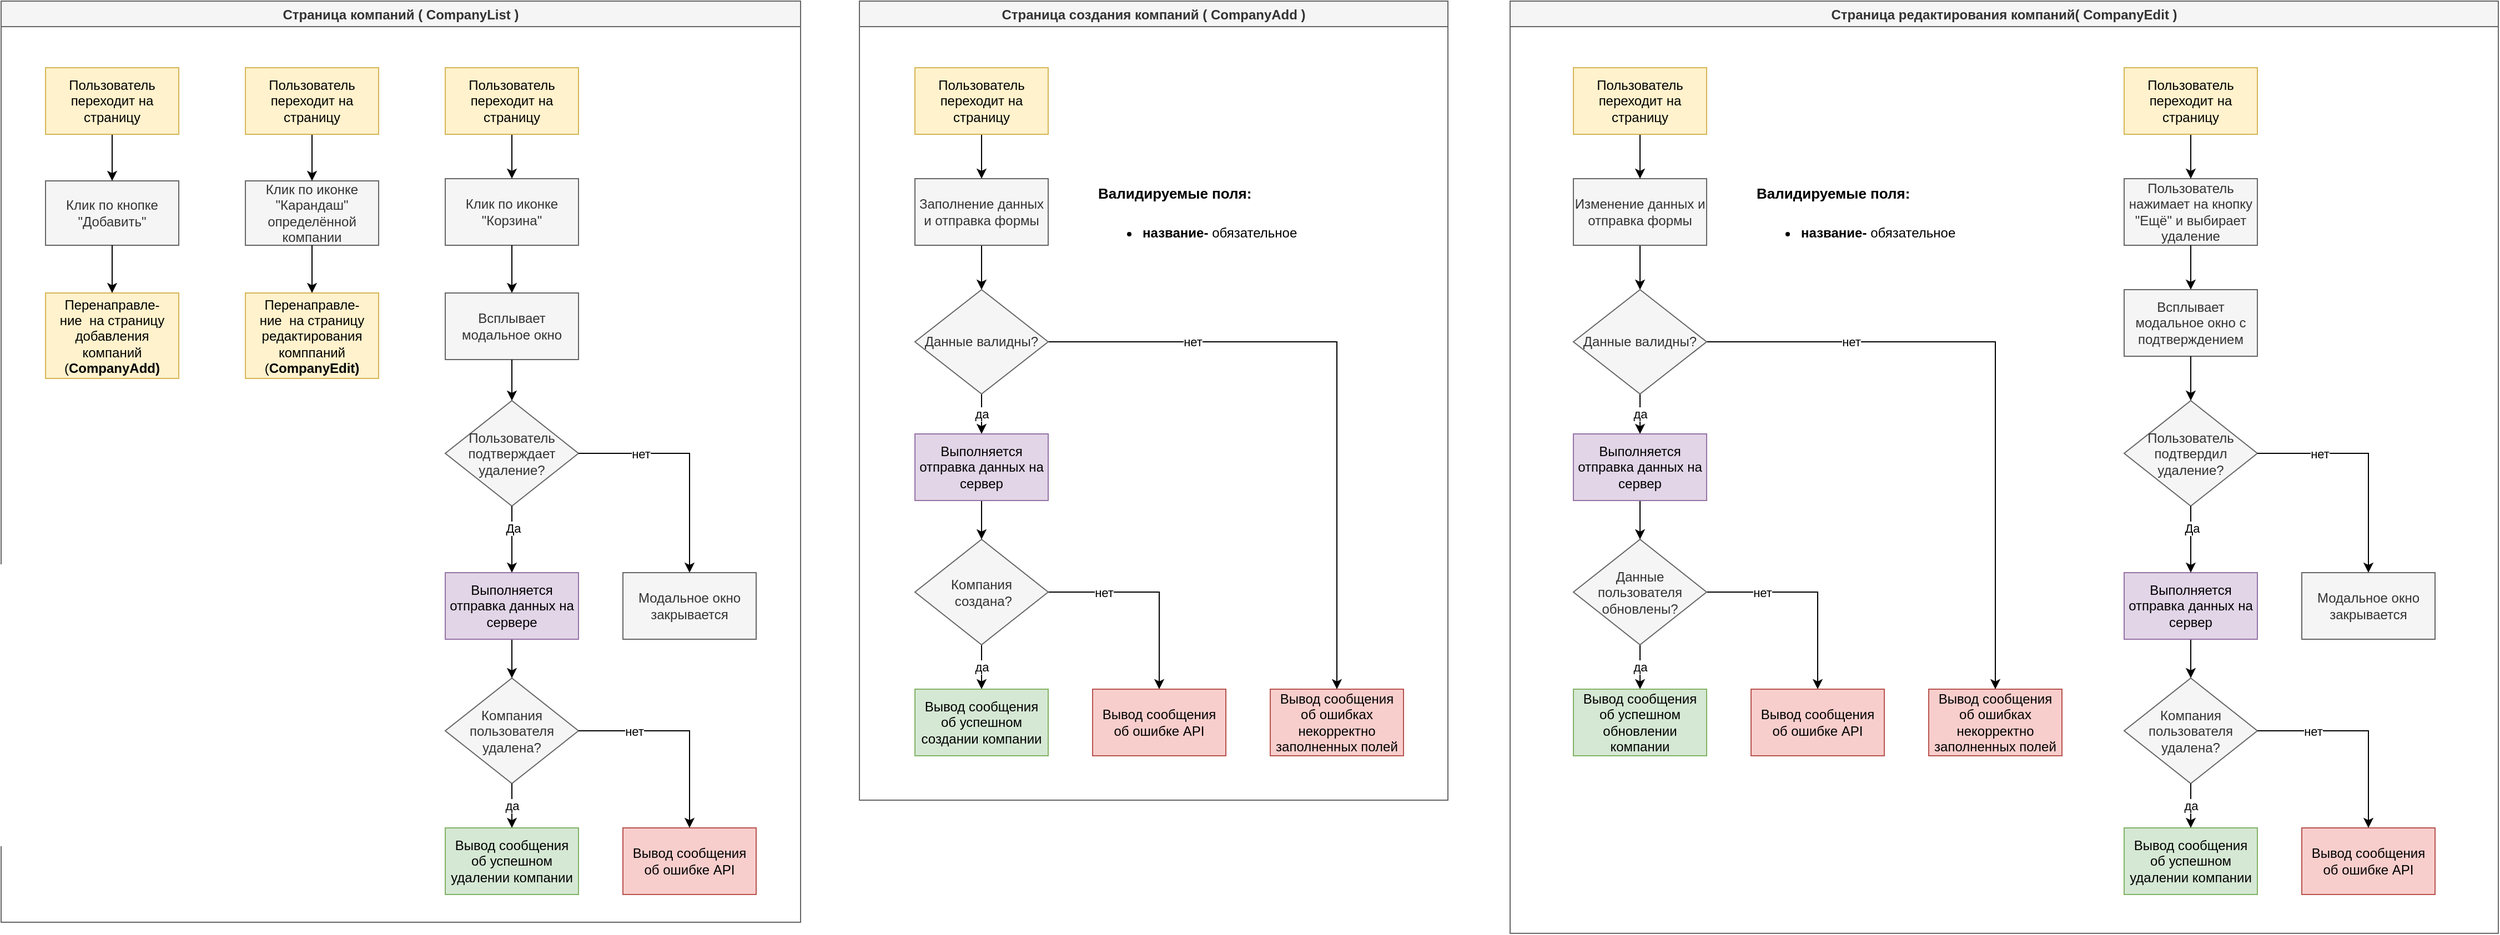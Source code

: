 <mxfile version="14.7.10" type="device"><diagram id="MfSSwuj3ussUajudKGB8" name="Page-1"><mxGraphModel dx="2633" dy="654" grid="1" gridSize="10" guides="1" tooltips="1" connect="1" arrows="1" fold="1" page="1" pageScale="1" pageWidth="827" pageHeight="1169" math="0" shadow="0"><root><mxCell id="0"/><mxCell id="1" parent="0"/><mxCell id="fTlaB3Dw2hrU8dMGgvgj-1" value="Страница компаний ( CompanyList )" style="swimlane;fillColor=#f5f5f5;strokeColor=#666666;fontStyle=1;fontColor=#333333;" parent="1" vertex="1"><mxGeometry x="881" y="1200" width="720" height="830" as="geometry"/></mxCell><mxCell id="fTlaB3Dw2hrU8dMGgvgj-2" value="Клик по иконке &quot;Корзина&quot;" style="rounded=0;whiteSpace=wrap;html=1;fillColor=#f5f5f5;strokeColor=#666666;fontColor=#333333;" parent="fTlaB3Dw2hrU8dMGgvgj-1" vertex="1"><mxGeometry x="400" y="160" width="120" height="60" as="geometry"/></mxCell><mxCell id="fTlaB3Dw2hrU8dMGgvgj-3" value="Компания пользователя удалена?" style="rhombus;whiteSpace=wrap;html=1;rounded=0;strokeColor=#666666;fillColor=#f5f5f5;direction=south;fontColor=#333333;" parent="fTlaB3Dw2hrU8dMGgvgj-1" vertex="1"><mxGeometry x="400" y="610" width="120" height="95" as="geometry"/></mxCell><mxCell id="fTlaB3Dw2hrU8dMGgvgj-4" value="Вывод сообщения об ошибке API" style="whiteSpace=wrap;html=1;rounded=0;strokeColor=#b85450;fillColor=#f8cecc;" parent="fTlaB3Dw2hrU8dMGgvgj-1" vertex="1"><mxGeometry x="560" y="745" width="120" height="60" as="geometry"/></mxCell><mxCell id="fTlaB3Dw2hrU8dMGgvgj-5" value="нет" style="edgeStyle=orthogonalEdgeStyle;rounded=0;orthogonalLoop=1;jettySize=auto;html=1;exitX=0.5;exitY=0;exitDx=0;exitDy=0;entryX=0.5;entryY=0;entryDx=0;entryDy=0;" parent="fTlaB3Dw2hrU8dMGgvgj-1" source="fTlaB3Dw2hrU8dMGgvgj-3" target="fTlaB3Dw2hrU8dMGgvgj-4" edge="1"><mxGeometry x="-0.467" relative="1" as="geometry"><mxPoint as="offset"/></mxGeometry></mxCell><mxCell id="fTlaB3Dw2hrU8dMGgvgj-6" value="Вывод сообщения об успешном удалении компании" style="rounded=0;whiteSpace=wrap;html=1;fillColor=#d5e8d4;strokeColor=#82b366;" parent="fTlaB3Dw2hrU8dMGgvgj-1" vertex="1"><mxGeometry x="400" y="745" width="120" height="60" as="geometry"/></mxCell><mxCell id="fTlaB3Dw2hrU8dMGgvgj-7" value="да" style="edgeStyle=orthogonalEdgeStyle;rounded=0;orthogonalLoop=1;jettySize=auto;html=1;exitX=1;exitY=0.5;exitDx=0;exitDy=0;entryX=0.5;entryY=0;entryDx=0;entryDy=0;" parent="fTlaB3Dw2hrU8dMGgvgj-1" source="fTlaB3Dw2hrU8dMGgvgj-3" target="fTlaB3Dw2hrU8dMGgvgj-6" edge="1"><mxGeometry relative="1" as="geometry"/></mxCell><mxCell id="fTlaB3Dw2hrU8dMGgvgj-8" style="edgeStyle=orthogonalEdgeStyle;rounded=0;orthogonalLoop=1;jettySize=auto;html=1;exitX=0.5;exitY=1;exitDx=0;exitDy=0;entryX=0.5;entryY=0;entryDx=0;entryDy=0;" parent="fTlaB3Dw2hrU8dMGgvgj-1" source="fTlaB3Dw2hrU8dMGgvgj-9" target="fTlaB3Dw2hrU8dMGgvgj-2" edge="1"><mxGeometry relative="1" as="geometry"/></mxCell><mxCell id="fTlaB3Dw2hrU8dMGgvgj-9" value="Пользователь переходит на страницу" style="whiteSpace=wrap;html=1;rounded=0;strokeColor=#d6b656;fillColor=#fff2cc;" parent="fTlaB3Dw2hrU8dMGgvgj-1" vertex="1"><mxGeometry x="400" y="60" width="120" height="60" as="geometry"/></mxCell><mxCell id="fTlaB3Dw2hrU8dMGgvgj-10" style="edgeStyle=orthogonalEdgeStyle;rounded=0;orthogonalLoop=1;jettySize=auto;html=1;entryX=0;entryY=0.5;entryDx=0;entryDy=0;" parent="fTlaB3Dw2hrU8dMGgvgj-1" source="fTlaB3Dw2hrU8dMGgvgj-11" target="fTlaB3Dw2hrU8dMGgvgj-3" edge="1"><mxGeometry relative="1" as="geometry"/></mxCell><mxCell id="fTlaB3Dw2hrU8dMGgvgj-11" value="Выполняется отправка данных на сервере" style="rounded=0;whiteSpace=wrap;html=1;fillColor=#e1d5e7;strokeColor=#9673a6;" parent="fTlaB3Dw2hrU8dMGgvgj-1" vertex="1"><mxGeometry x="400" y="515" width="120" height="60" as="geometry"/></mxCell><mxCell id="fTlaB3Dw2hrU8dMGgvgj-12" style="edgeStyle=orthogonalEdgeStyle;rounded=0;orthogonalLoop=1;jettySize=auto;html=1;exitX=0.5;exitY=1;exitDx=0;exitDy=0;entryX=0.5;entryY=0;entryDx=0;entryDy=0;" parent="fTlaB3Dw2hrU8dMGgvgj-1" source="fTlaB3Dw2hrU8dMGgvgj-2" target="fTlaB3Dw2hrU8dMGgvgj-28" edge="1"><mxGeometry relative="1" as="geometry"><mxPoint x="-480" y="-940" as="targetPoint"/></mxGeometry></mxCell><mxCell id="fTlaB3Dw2hrU8dMGgvgj-13" value="Пользователь подтверждает удаление?" style="rhombus;whiteSpace=wrap;html=1;rounded=0;strokeColor=#666666;fillColor=#f5f5f5;direction=south;fontColor=#333333;" parent="fTlaB3Dw2hrU8dMGgvgj-1" vertex="1"><mxGeometry x="400" y="360" width="120" height="95" as="geometry"/></mxCell><mxCell id="fTlaB3Dw2hrU8dMGgvgj-14" value="" style="endArrow=classic;html=1;exitX=1;exitY=0.5;exitDx=0;exitDy=0;entryX=0.5;entryY=0;entryDx=0;entryDy=0;" parent="fTlaB3Dw2hrU8dMGgvgj-1" source="fTlaB3Dw2hrU8dMGgvgj-13" target="fTlaB3Dw2hrU8dMGgvgj-11" edge="1"><mxGeometry width="50" height="50" relative="1" as="geometry"><mxPoint x="430" y="545" as="sourcePoint"/><mxPoint x="530" y="485" as="targetPoint"/><Array as="points"><mxPoint x="460" y="485"/></Array></mxGeometry></mxCell><mxCell id="fTlaB3Dw2hrU8dMGgvgj-15" value="Да" style="edgeLabel;html=1;align=center;verticalAlign=middle;resizable=0;points=[];" parent="fTlaB3Dw2hrU8dMGgvgj-14" vertex="1" connectable="0"><mxGeometry x="-0.333" y="1" relative="1" as="geometry"><mxPoint as="offset"/></mxGeometry></mxCell><mxCell id="fTlaB3Dw2hrU8dMGgvgj-16" value="Модальное окно закрывается" style="whiteSpace=wrap;html=1;rounded=0;strokeColor=#666666;fillColor=#f5f5f5;fontColor=#333333;" parent="fTlaB3Dw2hrU8dMGgvgj-1" vertex="1"><mxGeometry x="560" y="515" width="120" height="60" as="geometry"/></mxCell><mxCell id="fTlaB3Dw2hrU8dMGgvgj-17" value="нет" style="edgeStyle=orthogonalEdgeStyle;rounded=0;orthogonalLoop=1;jettySize=auto;html=1;exitX=0.5;exitY=0;exitDx=0;exitDy=0;entryX=0.5;entryY=0;entryDx=0;entryDy=0;" parent="fTlaB3Dw2hrU8dMGgvgj-1" source="fTlaB3Dw2hrU8dMGgvgj-13" target="fTlaB3Dw2hrU8dMGgvgj-16" edge="1"><mxGeometry x="-0.467" relative="1" as="geometry"><mxPoint as="offset"/><mxPoint x="530" y="415" as="sourcePoint"/><mxPoint x="630" y="502.5" as="targetPoint"/></mxGeometry></mxCell><mxCell id="fTlaB3Dw2hrU8dMGgvgj-18" value="Клик по кнопке &quot;Добавить&quot;" style="rounded=0;whiteSpace=wrap;html=1;fillColor=#f5f5f5;strokeColor=#666666;fontColor=#333333;" parent="fTlaB3Dw2hrU8dMGgvgj-1" vertex="1"><mxGeometry x="40" y="162" width="120" height="58" as="geometry"/></mxCell><mxCell id="fTlaB3Dw2hrU8dMGgvgj-19" style="edgeStyle=orthogonalEdgeStyle;rounded=0;orthogonalLoop=1;jettySize=auto;html=1;entryX=0.5;entryY=0;entryDx=0;entryDy=0;" parent="fTlaB3Dw2hrU8dMGgvgj-1" source="fTlaB3Dw2hrU8dMGgvgj-20" target="fTlaB3Dw2hrU8dMGgvgj-18" edge="1"><mxGeometry relative="1" as="geometry"/></mxCell><mxCell id="fTlaB3Dw2hrU8dMGgvgj-20" value="Пользователь переходит на страницу" style="whiteSpace=wrap;html=1;rounded=0;strokeColor=#d6b656;fillColor=#fff2cc;" parent="fTlaB3Dw2hrU8dMGgvgj-1" vertex="1"><mxGeometry x="40" y="60" width="120" height="60" as="geometry"/></mxCell><mxCell id="fTlaB3Dw2hrU8dMGgvgj-21" value="Перенаправле-ние&amp;nbsp;&amp;nbsp;на страницу добавления компаний (&lt;b&gt;CompanyAdd)&lt;/b&gt;" style="whiteSpace=wrap;html=1;rounded=0;strokeColor=#d6b656;fillColor=#fff2cc;" parent="fTlaB3Dw2hrU8dMGgvgj-1" vertex="1"><mxGeometry x="40" y="263" width="120" height="77" as="geometry"/></mxCell><mxCell id="fTlaB3Dw2hrU8dMGgvgj-22" style="edgeStyle=orthogonalEdgeStyle;rounded=0;orthogonalLoop=1;jettySize=auto;html=1;exitX=0.5;exitY=1;exitDx=0;exitDy=0;entryX=0.5;entryY=0;entryDx=0;entryDy=0;" parent="fTlaB3Dw2hrU8dMGgvgj-1" source="fTlaB3Dw2hrU8dMGgvgj-18" target="fTlaB3Dw2hrU8dMGgvgj-21" edge="1"><mxGeometry relative="1" as="geometry"><mxPoint x="100.0" y="220" as="sourcePoint"/></mxGeometry></mxCell><mxCell id="fTlaB3Dw2hrU8dMGgvgj-23" value="Клик по иконке &quot;Карандаш&quot; определённой компании" style="rounded=0;whiteSpace=wrap;html=1;fillColor=#f5f5f5;strokeColor=#666666;fontColor=#333333;" parent="fTlaB3Dw2hrU8dMGgvgj-1" vertex="1"><mxGeometry x="220" y="162" width="120" height="58" as="geometry"/></mxCell><mxCell id="fTlaB3Dw2hrU8dMGgvgj-24" style="edgeStyle=orthogonalEdgeStyle;rounded=0;orthogonalLoop=1;jettySize=auto;html=1;entryX=0.5;entryY=0;entryDx=0;entryDy=0;" parent="fTlaB3Dw2hrU8dMGgvgj-1" source="fTlaB3Dw2hrU8dMGgvgj-25" target="fTlaB3Dw2hrU8dMGgvgj-23" edge="1"><mxGeometry relative="1" as="geometry"/></mxCell><mxCell id="fTlaB3Dw2hrU8dMGgvgj-25" value="Пользователь переходит на страницу" style="whiteSpace=wrap;html=1;rounded=0;strokeColor=#d6b656;fillColor=#fff2cc;" parent="fTlaB3Dw2hrU8dMGgvgj-1" vertex="1"><mxGeometry x="220" y="60" width="120" height="60" as="geometry"/></mxCell><mxCell id="fTlaB3Dw2hrU8dMGgvgj-26" value="Перенаправле-ние&amp;nbsp;&amp;nbsp;на страницу редактирования комппаний (&lt;b&gt;CompanyEdit)&lt;/b&gt;" style="whiteSpace=wrap;html=1;rounded=0;strokeColor=#d6b656;fillColor=#fff2cc;" parent="fTlaB3Dw2hrU8dMGgvgj-1" vertex="1"><mxGeometry x="220" y="263" width="120" height="77" as="geometry"/></mxCell><mxCell id="fTlaB3Dw2hrU8dMGgvgj-27" style="edgeStyle=orthogonalEdgeStyle;rounded=0;orthogonalLoop=1;jettySize=auto;html=1;exitX=0.5;exitY=1;exitDx=0;exitDy=0;entryX=0.5;entryY=0;entryDx=0;entryDy=0;" parent="fTlaB3Dw2hrU8dMGgvgj-1" source="fTlaB3Dw2hrU8dMGgvgj-23" target="fTlaB3Dw2hrU8dMGgvgj-26" edge="1"><mxGeometry relative="1" as="geometry"><mxPoint x="-570.0" y="-980" as="sourcePoint"/></mxGeometry></mxCell><mxCell id="fTlaB3Dw2hrU8dMGgvgj-28" value="Всплывает модальное окно" style="rounded=0;whiteSpace=wrap;html=1;fillColor=#f5f5f5;strokeColor=#666666;fontColor=#333333;" parent="fTlaB3Dw2hrU8dMGgvgj-1" vertex="1"><mxGeometry x="400" y="263" width="120" height="60" as="geometry"/></mxCell><mxCell id="fTlaB3Dw2hrU8dMGgvgj-29" value="" style="endArrow=classic;html=1;exitX=0.5;exitY=1;exitDx=0;exitDy=0;entryX=0;entryY=0.5;entryDx=0;entryDy=0;" parent="fTlaB3Dw2hrU8dMGgvgj-1" source="fTlaB3Dw2hrU8dMGgvgj-28" target="fTlaB3Dw2hrU8dMGgvgj-13" edge="1"><mxGeometry width="50" height="50" relative="1" as="geometry"><mxPoint x="459" y="380" as="sourcePoint"/><mxPoint x="509" y="330" as="targetPoint"/></mxGeometry></mxCell><mxCell id="3gfRs3iNCjER_f5OzuEb-1" value="Страница создания компаний ( CompanyAdd )" style="swimlane;fillColor=#f5f5f5;strokeColor=#666666;fontStyle=1;fontColor=#333333;startSize=23;" vertex="1" parent="1"><mxGeometry x="1654" y="1200" width="530" height="720" as="geometry"/></mxCell><mxCell id="3gfRs3iNCjER_f5OzuEb-2" style="edgeStyle=orthogonalEdgeStyle;rounded=0;orthogonalLoop=1;jettySize=auto;html=1;exitX=0.5;exitY=1;exitDx=0;exitDy=0;entryX=0.5;entryY=0;entryDx=0;entryDy=0;" edge="1" parent="3gfRs3iNCjER_f5OzuEb-1" source="3gfRs3iNCjER_f5OzuEb-3" target="3gfRs3iNCjER_f5OzuEb-15"><mxGeometry relative="1" as="geometry"><mxPoint x="110" y="260" as="targetPoint"/></mxGeometry></mxCell><mxCell id="3gfRs3iNCjER_f5OzuEb-3" value="Заполнение данных и отправка формы" style="rounded=0;whiteSpace=wrap;html=1;fillColor=#f5f5f5;strokeColor=#666666;fontColor=#333333;" vertex="1" parent="3gfRs3iNCjER_f5OzuEb-1"><mxGeometry x="50" y="160" width="120" height="60" as="geometry"/></mxCell><mxCell id="3gfRs3iNCjER_f5OzuEb-4" value="да" style="edgeStyle=orthogonalEdgeStyle;rounded=0;orthogonalLoop=1;jettySize=auto;html=1;exitX=1;exitY=0.5;exitDx=0;exitDy=0;entryX=0.5;entryY=0;entryDx=0;entryDy=0;" edge="1" parent="3gfRs3iNCjER_f5OzuEb-1" source="3gfRs3iNCjER_f5OzuEb-6" target="3gfRs3iNCjER_f5OzuEb-10"><mxGeometry relative="1" as="geometry"/></mxCell><mxCell id="3gfRs3iNCjER_f5OzuEb-5" value="нет" style="edgeStyle=orthogonalEdgeStyle;rounded=0;orthogonalLoop=1;jettySize=auto;html=1;exitX=0.5;exitY=0;exitDx=0;exitDy=0;entryX=0.5;entryY=0;entryDx=0;entryDy=0;" edge="1" parent="3gfRs3iNCjER_f5OzuEb-1" source="3gfRs3iNCjER_f5OzuEb-6" target="3gfRs3iNCjER_f5OzuEb-9"><mxGeometry x="-0.467" relative="1" as="geometry"><mxPoint as="offset"/></mxGeometry></mxCell><mxCell id="3gfRs3iNCjER_f5OzuEb-6" value="Компания&lt;br&gt;&amp;nbsp;создана?" style="rhombus;whiteSpace=wrap;html=1;rounded=0;strokeColor=#666666;fillColor=#f5f5f5;direction=south;fontColor=#333333;" vertex="1" parent="3gfRs3iNCjER_f5OzuEb-1"><mxGeometry x="50" y="485" width="120" height="95" as="geometry"/></mxCell><mxCell id="3gfRs3iNCjER_f5OzuEb-7" value="Вывод сообщения об ошибках некорректно заполненных полей" style="whiteSpace=wrap;html=1;rounded=0;strokeColor=#b85450;fillColor=#f8cecc;" vertex="1" parent="3gfRs3iNCjER_f5OzuEb-1"><mxGeometry x="370" y="620" width="120" height="60" as="geometry"/></mxCell><mxCell id="3gfRs3iNCjER_f5OzuEb-8" value="&lt;h1&gt;&lt;font style=&quot;font-size: 13px&quot;&gt;Валидируемые поля:&lt;/font&gt;&lt;/h1&gt;&lt;div&gt;&lt;ul&gt;&lt;li&gt;&lt;font style=&quot;font-size: 13px&quot;&gt;&lt;b style=&quot;font-size: 12px&quot;&gt;название-&lt;/b&gt;&lt;span style=&quot;font-size: 12px&quot;&gt;&amp;nbsp;обязательное&lt;/span&gt;&lt;/font&gt;&lt;/li&gt;&lt;/ul&gt;&lt;/div&gt;&lt;p&gt;&lt;br&gt;&lt;/p&gt;&lt;p&gt;&lt;br&gt;&lt;/p&gt;&lt;p&gt;&lt;br&gt;&lt;/p&gt;&lt;p&gt;&lt;br&gt;&lt;/p&gt;&lt;p&gt;&lt;br&gt;&lt;/p&gt;" style="text;html=1;strokeColor=none;fillColor=none;spacing=5;spacingTop=-20;whiteSpace=wrap;overflow=hidden;rounded=0;" vertex="1" parent="3gfRs3iNCjER_f5OzuEb-1"><mxGeometry x="210" y="150" width="336" height="100" as="geometry"/></mxCell><mxCell id="3gfRs3iNCjER_f5OzuEb-9" value="Вывод сообщения об ошибке API" style="whiteSpace=wrap;html=1;rounded=0;strokeColor=#b85450;fillColor=#f8cecc;" vertex="1" parent="3gfRs3iNCjER_f5OzuEb-1"><mxGeometry x="210" y="620" width="120" height="60" as="geometry"/></mxCell><mxCell id="3gfRs3iNCjER_f5OzuEb-10" value="Вывод сообщения об успешном создании компании" style="rounded=0;whiteSpace=wrap;html=1;fillColor=#d5e8d4;strokeColor=#82b366;" vertex="1" parent="3gfRs3iNCjER_f5OzuEb-1"><mxGeometry x="50" y="620" width="120" height="60" as="geometry"/></mxCell><mxCell id="3gfRs3iNCjER_f5OzuEb-11" style="edgeStyle=orthogonalEdgeStyle;rounded=0;orthogonalLoop=1;jettySize=auto;html=1;exitX=0.5;exitY=1;exitDx=0;exitDy=0;entryX=0.5;entryY=0;entryDx=0;entryDy=0;" edge="1" parent="3gfRs3iNCjER_f5OzuEb-1" source="3gfRs3iNCjER_f5OzuEb-12" target="3gfRs3iNCjER_f5OzuEb-3"><mxGeometry relative="1" as="geometry"/></mxCell><mxCell id="3gfRs3iNCjER_f5OzuEb-12" value="Пользователь переходит на страницу" style="whiteSpace=wrap;html=1;rounded=0;strokeColor=#d6b656;fillColor=#fff2cc;" vertex="1" parent="3gfRs3iNCjER_f5OzuEb-1"><mxGeometry x="50" y="60" width="120" height="60" as="geometry"/></mxCell><mxCell id="3gfRs3iNCjER_f5OzuEb-13" value="да" style="edgeStyle=orthogonalEdgeStyle;rounded=0;orthogonalLoop=1;jettySize=auto;html=1;exitX=0.5;exitY=1;exitDx=0;exitDy=0;entryX=0.5;entryY=0;entryDx=0;entryDy=0;" edge="1" parent="3gfRs3iNCjER_f5OzuEb-1" source="3gfRs3iNCjER_f5OzuEb-15" target="3gfRs3iNCjER_f5OzuEb-17"><mxGeometry relative="1" as="geometry"/></mxCell><mxCell id="3gfRs3iNCjER_f5OzuEb-14" value="нет" style="edgeStyle=orthogonalEdgeStyle;rounded=0;orthogonalLoop=1;jettySize=auto;html=1;entryX=0.5;entryY=0;entryDx=0;entryDy=0;" edge="1" parent="3gfRs3iNCjER_f5OzuEb-1" source="3gfRs3iNCjER_f5OzuEb-15" target="3gfRs3iNCjER_f5OzuEb-7"><mxGeometry x="-0.546" relative="1" as="geometry"><mxPoint as="offset"/></mxGeometry></mxCell><mxCell id="3gfRs3iNCjER_f5OzuEb-15" value="Данные валидны?" style="rhombus;whiteSpace=wrap;html=1;fillColor=#f5f5f5;strokeColor=#666666;strokeWidth=1;fontColor=#333333;fontStyle=0" vertex="1" parent="3gfRs3iNCjER_f5OzuEb-1"><mxGeometry x="50" y="260" width="120" height="94" as="geometry"/></mxCell><mxCell id="3gfRs3iNCjER_f5OzuEb-16" style="edgeStyle=orthogonalEdgeStyle;rounded=0;orthogonalLoop=1;jettySize=auto;html=1;entryX=0;entryY=0.5;entryDx=0;entryDy=0;" edge="1" parent="3gfRs3iNCjER_f5OzuEb-1" source="3gfRs3iNCjER_f5OzuEb-17" target="3gfRs3iNCjER_f5OzuEb-6"><mxGeometry relative="1" as="geometry"/></mxCell><mxCell id="3gfRs3iNCjER_f5OzuEb-17" value="Выполняется отправка данных на сервер" style="rounded=0;whiteSpace=wrap;html=1;fillColor=#e1d5e7;strokeColor=#9673a6;" vertex="1" parent="3gfRs3iNCjER_f5OzuEb-1"><mxGeometry x="50" y="390" width="120" height="60" as="geometry"/></mxCell><mxCell id="3gfRs3iNCjER_f5OzuEb-18" value="Страница редактирования компаний( CompanyEdit )" style="swimlane;fillColor=#f5f5f5;strokeColor=#666666;fontStyle=1;fontColor=#333333;" vertex="1" parent="1"><mxGeometry x="2240" y="1200" width="890" height="840" as="geometry"/></mxCell><mxCell id="3gfRs3iNCjER_f5OzuEb-19" style="edgeStyle=orthogonalEdgeStyle;rounded=0;orthogonalLoop=1;jettySize=auto;html=1;exitX=0.5;exitY=1;exitDx=0;exitDy=0;entryX=0.5;entryY=0;entryDx=0;entryDy=0;" edge="1" parent="3gfRs3iNCjER_f5OzuEb-18" source="3gfRs3iNCjER_f5OzuEb-20" target="3gfRs3iNCjER_f5OzuEb-31"><mxGeometry relative="1" as="geometry"><mxPoint x="117.0" y="260" as="targetPoint"/></mxGeometry></mxCell><mxCell id="3gfRs3iNCjER_f5OzuEb-20" value="Изменение данных и отправка формы" style="rounded=0;whiteSpace=wrap;html=1;fillColor=#f5f5f5;strokeColor=#666666;fontColor=#333333;" vertex="1" parent="3gfRs3iNCjER_f5OzuEb-18"><mxGeometry x="57" y="160" width="120" height="60" as="geometry"/></mxCell><mxCell id="3gfRs3iNCjER_f5OzuEb-21" value="да" style="edgeStyle=orthogonalEdgeStyle;rounded=0;orthogonalLoop=1;jettySize=auto;html=1;exitX=1;exitY=0.5;exitDx=0;exitDy=0;entryX=0.5;entryY=0;entryDx=0;entryDy=0;" edge="1" parent="3gfRs3iNCjER_f5OzuEb-18" source="3gfRs3iNCjER_f5OzuEb-23" target="3gfRs3iNCjER_f5OzuEb-26"><mxGeometry relative="1" as="geometry"/></mxCell><mxCell id="3gfRs3iNCjER_f5OzuEb-22" value="нет" style="edgeStyle=orthogonalEdgeStyle;rounded=0;orthogonalLoop=1;jettySize=auto;html=1;exitX=0.5;exitY=0;exitDx=0;exitDy=0;entryX=0.5;entryY=0;entryDx=0;entryDy=0;" edge="1" parent="3gfRs3iNCjER_f5OzuEb-18" source="3gfRs3iNCjER_f5OzuEb-23" target="3gfRs3iNCjER_f5OzuEb-25"><mxGeometry x="-0.467" relative="1" as="geometry"><mxPoint as="offset"/></mxGeometry></mxCell><mxCell id="3gfRs3iNCjER_f5OzuEb-23" value="Данные пользователя обновлены?" style="rhombus;whiteSpace=wrap;html=1;rounded=0;strokeColor=#666666;fillColor=#f5f5f5;direction=south;fontColor=#333333;" vertex="1" parent="3gfRs3iNCjER_f5OzuEb-18"><mxGeometry x="57" y="485" width="120" height="95" as="geometry"/></mxCell><mxCell id="3gfRs3iNCjER_f5OzuEb-24" value="Вывод сообщения об ошибках некорректно заполненных полей" style="whiteSpace=wrap;html=1;rounded=0;strokeColor=#b85450;fillColor=#f8cecc;" vertex="1" parent="3gfRs3iNCjER_f5OzuEb-18"><mxGeometry x="377" y="620" width="120" height="60" as="geometry"/></mxCell><mxCell id="3gfRs3iNCjER_f5OzuEb-25" value="Вывод сообщения об ошибке API" style="whiteSpace=wrap;html=1;rounded=0;strokeColor=#b85450;fillColor=#f8cecc;" vertex="1" parent="3gfRs3iNCjER_f5OzuEb-18"><mxGeometry x="217" y="620" width="120" height="60" as="geometry"/></mxCell><mxCell id="3gfRs3iNCjER_f5OzuEb-26" value="Вывод сообщения об успешном обновлении компании" style="rounded=0;whiteSpace=wrap;html=1;fillColor=#d5e8d4;strokeColor=#82b366;" vertex="1" parent="3gfRs3iNCjER_f5OzuEb-18"><mxGeometry x="57" y="620" width="120" height="60" as="geometry"/></mxCell><mxCell id="3gfRs3iNCjER_f5OzuEb-27" style="edgeStyle=orthogonalEdgeStyle;rounded=0;orthogonalLoop=1;jettySize=auto;html=1;exitX=0.5;exitY=1;exitDx=0;exitDy=0;entryX=0.5;entryY=0;entryDx=0;entryDy=0;" edge="1" parent="3gfRs3iNCjER_f5OzuEb-18" source="3gfRs3iNCjER_f5OzuEb-28" target="3gfRs3iNCjER_f5OzuEb-20"><mxGeometry relative="1" as="geometry"/></mxCell><mxCell id="3gfRs3iNCjER_f5OzuEb-28" value="Пользователь переходит на страницу" style="whiteSpace=wrap;html=1;rounded=0;strokeColor=#d6b656;fillColor=#fff2cc;" vertex="1" parent="3gfRs3iNCjER_f5OzuEb-18"><mxGeometry x="57" y="60" width="120" height="60" as="geometry"/></mxCell><mxCell id="3gfRs3iNCjER_f5OzuEb-29" value="да" style="edgeStyle=orthogonalEdgeStyle;rounded=0;orthogonalLoop=1;jettySize=auto;html=1;exitX=0.5;exitY=1;exitDx=0;exitDy=0;entryX=0.5;entryY=0;entryDx=0;entryDy=0;" edge="1" parent="3gfRs3iNCjER_f5OzuEb-18" source="3gfRs3iNCjER_f5OzuEb-31" target="3gfRs3iNCjER_f5OzuEb-33"><mxGeometry relative="1" as="geometry"/></mxCell><mxCell id="3gfRs3iNCjER_f5OzuEb-30" value="нет" style="edgeStyle=orthogonalEdgeStyle;rounded=0;orthogonalLoop=1;jettySize=auto;html=1;entryX=0.5;entryY=0;entryDx=0;entryDy=0;" edge="1" parent="3gfRs3iNCjER_f5OzuEb-18" source="3gfRs3iNCjER_f5OzuEb-31" target="3gfRs3iNCjER_f5OzuEb-24"><mxGeometry x="-0.546" relative="1" as="geometry"><mxPoint as="offset"/></mxGeometry></mxCell><mxCell id="3gfRs3iNCjER_f5OzuEb-31" value="Данные валидны?" style="rhombus;whiteSpace=wrap;html=1;fillColor=#f5f5f5;strokeColor=#666666;strokeWidth=1;fontColor=#333333;fontStyle=0" vertex="1" parent="3gfRs3iNCjER_f5OzuEb-18"><mxGeometry x="57" y="260" width="120" height="94" as="geometry"/></mxCell><mxCell id="3gfRs3iNCjER_f5OzuEb-32" style="edgeStyle=orthogonalEdgeStyle;rounded=0;orthogonalLoop=1;jettySize=auto;html=1;entryX=0;entryY=0.5;entryDx=0;entryDy=0;" edge="1" parent="3gfRs3iNCjER_f5OzuEb-18" source="3gfRs3iNCjER_f5OzuEb-33" target="3gfRs3iNCjER_f5OzuEb-23"><mxGeometry relative="1" as="geometry"/></mxCell><mxCell id="3gfRs3iNCjER_f5OzuEb-33" value="Выполняется отправка данных на сервер" style="rounded=0;whiteSpace=wrap;html=1;fillColor=#e1d5e7;strokeColor=#9673a6;" vertex="1" parent="3gfRs3iNCjER_f5OzuEb-18"><mxGeometry x="57" y="390" width="120" height="60" as="geometry"/></mxCell><mxCell id="3gfRs3iNCjER_f5OzuEb-34" value="&lt;h1&gt;&lt;font style=&quot;font-size: 13px&quot;&gt;Валидируемые поля:&lt;/font&gt;&lt;/h1&gt;&lt;div&gt;&lt;ul&gt;&lt;li&gt;&lt;font style=&quot;font-size: 13px&quot;&gt;&lt;b style=&quot;font-size: 12px&quot;&gt;название-&lt;/b&gt;&lt;span style=&quot;font-size: 12px&quot;&gt;&amp;nbsp;обязательное&lt;/span&gt;&lt;/font&gt;&lt;/li&gt;&lt;/ul&gt;&lt;/div&gt;&lt;p&gt;&lt;br&gt;&lt;/p&gt;&lt;p&gt;&lt;br&gt;&lt;/p&gt;&lt;p&gt;&lt;br&gt;&lt;/p&gt;&lt;p&gt;&lt;br&gt;&lt;/p&gt;&lt;p&gt;&lt;br&gt;&lt;/p&gt;" style="text;html=1;strokeColor=none;fillColor=none;spacing=5;spacingTop=-20;whiteSpace=wrap;overflow=hidden;rounded=0;" vertex="1" parent="3gfRs3iNCjER_f5OzuEb-18"><mxGeometry x="217" y="150" width="336" height="100" as="geometry"/></mxCell><mxCell id="3gfRs3iNCjER_f5OzuEb-35" value="Пользователь нажимает на кнопку &quot;Ещё&quot; и выбирает удаление" style="rounded=0;whiteSpace=wrap;html=1;fillColor=#f5f5f5;strokeColor=#666666;fontColor=#333333;" vertex="1" parent="3gfRs3iNCjER_f5OzuEb-18"><mxGeometry x="553" y="160" width="120" height="60" as="geometry"/></mxCell><mxCell id="3gfRs3iNCjER_f5OzuEb-36" value="Компания пользователя удалена?" style="rhombus;whiteSpace=wrap;html=1;rounded=0;strokeColor=#666666;fillColor=#f5f5f5;direction=south;fontColor=#333333;" vertex="1" parent="3gfRs3iNCjER_f5OzuEb-18"><mxGeometry x="553" y="610" width="120" height="95" as="geometry"/></mxCell><mxCell id="3gfRs3iNCjER_f5OzuEb-37" value="Вывод сообщения об ошибке API" style="whiteSpace=wrap;html=1;rounded=0;strokeColor=#b85450;fillColor=#f8cecc;" vertex="1" parent="3gfRs3iNCjER_f5OzuEb-18"><mxGeometry x="713" y="745" width="120" height="60" as="geometry"/></mxCell><mxCell id="3gfRs3iNCjER_f5OzuEb-38" value="нет" style="edgeStyle=orthogonalEdgeStyle;rounded=0;orthogonalLoop=1;jettySize=auto;html=1;exitX=0.5;exitY=0;exitDx=0;exitDy=0;entryX=0.5;entryY=0;entryDx=0;entryDy=0;" edge="1" parent="3gfRs3iNCjER_f5OzuEb-18" source="3gfRs3iNCjER_f5OzuEb-36" target="3gfRs3iNCjER_f5OzuEb-37"><mxGeometry x="-0.467" relative="1" as="geometry"><mxPoint as="offset"/></mxGeometry></mxCell><mxCell id="3gfRs3iNCjER_f5OzuEb-39" value="Вывод сообщения об успешном удалении компании" style="rounded=0;whiteSpace=wrap;html=1;fillColor=#d5e8d4;strokeColor=#82b366;" vertex="1" parent="3gfRs3iNCjER_f5OzuEb-18"><mxGeometry x="553" y="745" width="120" height="60" as="geometry"/></mxCell><mxCell id="3gfRs3iNCjER_f5OzuEb-40" value="да" style="edgeStyle=orthogonalEdgeStyle;rounded=0;orthogonalLoop=1;jettySize=auto;html=1;exitX=1;exitY=0.5;exitDx=0;exitDy=0;entryX=0.5;entryY=0;entryDx=0;entryDy=0;" edge="1" parent="3gfRs3iNCjER_f5OzuEb-18" source="3gfRs3iNCjER_f5OzuEb-36" target="3gfRs3iNCjER_f5OzuEb-39"><mxGeometry relative="1" as="geometry"/></mxCell><mxCell id="3gfRs3iNCjER_f5OzuEb-41" style="edgeStyle=orthogonalEdgeStyle;rounded=0;orthogonalLoop=1;jettySize=auto;html=1;exitX=0.5;exitY=1;exitDx=0;exitDy=0;entryX=0.5;entryY=0;entryDx=0;entryDy=0;" edge="1" parent="3gfRs3iNCjER_f5OzuEb-18" source="3gfRs3iNCjER_f5OzuEb-42" target="3gfRs3iNCjER_f5OzuEb-35"><mxGeometry relative="1" as="geometry"/></mxCell><mxCell id="3gfRs3iNCjER_f5OzuEb-42" value="Пользователь переходит на страницу" style="whiteSpace=wrap;html=1;rounded=0;strokeColor=#d6b656;fillColor=#fff2cc;" vertex="1" parent="3gfRs3iNCjER_f5OzuEb-18"><mxGeometry x="553" y="60" width="120" height="60" as="geometry"/></mxCell><mxCell id="3gfRs3iNCjER_f5OzuEb-43" style="edgeStyle=orthogonalEdgeStyle;rounded=0;orthogonalLoop=1;jettySize=auto;html=1;entryX=0;entryY=0.5;entryDx=0;entryDy=0;" edge="1" parent="3gfRs3iNCjER_f5OzuEb-18" source="3gfRs3iNCjER_f5OzuEb-44" target="3gfRs3iNCjER_f5OzuEb-36"><mxGeometry relative="1" as="geometry"/></mxCell><mxCell id="3gfRs3iNCjER_f5OzuEb-44" value="Выполняется отправка данных на сервер" style="rounded=0;whiteSpace=wrap;html=1;fillColor=#e1d5e7;strokeColor=#9673a6;" vertex="1" parent="3gfRs3iNCjER_f5OzuEb-18"><mxGeometry x="553" y="515" width="120" height="60" as="geometry"/></mxCell><mxCell id="3gfRs3iNCjER_f5OzuEb-45" style="edgeStyle=orthogonalEdgeStyle;rounded=0;orthogonalLoop=1;jettySize=auto;html=1;exitX=0.5;exitY=1;exitDx=0;exitDy=0;entryX=0.5;entryY=0;entryDx=0;entryDy=0;" edge="1" parent="3gfRs3iNCjER_f5OzuEb-18" source="3gfRs3iNCjER_f5OzuEb-35" target="3gfRs3iNCjER_f5OzuEb-51"><mxGeometry relative="1" as="geometry"><mxPoint x="-327" y="-940" as="targetPoint"/></mxGeometry></mxCell><mxCell id="3gfRs3iNCjER_f5OzuEb-46" value="Пользователь подтвердил удаление?" style="rhombus;whiteSpace=wrap;html=1;rounded=0;strokeColor=#666666;fillColor=#f5f5f5;direction=south;fontColor=#333333;" vertex="1" parent="3gfRs3iNCjER_f5OzuEb-18"><mxGeometry x="553" y="360" width="120" height="95" as="geometry"/></mxCell><mxCell id="3gfRs3iNCjER_f5OzuEb-47" value="" style="endArrow=classic;html=1;exitX=1;exitY=0.5;exitDx=0;exitDy=0;entryX=0.5;entryY=0;entryDx=0;entryDy=0;" edge="1" parent="3gfRs3iNCjER_f5OzuEb-18" source="3gfRs3iNCjER_f5OzuEb-46" target="3gfRs3iNCjER_f5OzuEb-44"><mxGeometry width="50" height="50" relative="1" as="geometry"><mxPoint x="583" y="545" as="sourcePoint"/><mxPoint x="683" y="485" as="targetPoint"/><Array as="points"><mxPoint x="613" y="485"/></Array></mxGeometry></mxCell><mxCell id="3gfRs3iNCjER_f5OzuEb-48" value="Да" style="edgeLabel;html=1;align=center;verticalAlign=middle;resizable=0;points=[];" vertex="1" connectable="0" parent="3gfRs3iNCjER_f5OzuEb-47"><mxGeometry x="-0.333" y="1" relative="1" as="geometry"><mxPoint as="offset"/></mxGeometry></mxCell><mxCell id="3gfRs3iNCjER_f5OzuEb-49" value="Модальное окно закрывается" style="whiteSpace=wrap;html=1;rounded=0;strokeColor=#666666;fillColor=#f5f5f5;fontColor=#333333;" vertex="1" parent="3gfRs3iNCjER_f5OzuEb-18"><mxGeometry x="713" y="515" width="120" height="60" as="geometry"/></mxCell><mxCell id="3gfRs3iNCjER_f5OzuEb-50" value="нет" style="edgeStyle=orthogonalEdgeStyle;rounded=0;orthogonalLoop=1;jettySize=auto;html=1;exitX=0.5;exitY=0;exitDx=0;exitDy=0;entryX=0.5;entryY=0;entryDx=0;entryDy=0;" edge="1" parent="3gfRs3iNCjER_f5OzuEb-18" source="3gfRs3iNCjER_f5OzuEb-46" target="3gfRs3iNCjER_f5OzuEb-49"><mxGeometry x="-0.467" relative="1" as="geometry"><mxPoint as="offset"/><mxPoint x="683" y="415" as="sourcePoint"/><mxPoint x="783" y="502.5" as="targetPoint"/></mxGeometry></mxCell><mxCell id="3gfRs3iNCjER_f5OzuEb-51" value="Всплывает модальное окно с подтверждением" style="rounded=0;whiteSpace=wrap;html=1;fillColor=#f5f5f5;strokeColor=#666666;fontColor=#333333;" vertex="1" parent="3gfRs3iNCjER_f5OzuEb-18"><mxGeometry x="553" y="260" width="120" height="60" as="geometry"/></mxCell><mxCell id="3gfRs3iNCjER_f5OzuEb-52" value="" style="endArrow=classic;html=1;exitX=0.5;exitY=1;exitDx=0;exitDy=0;entryX=0;entryY=0.5;entryDx=0;entryDy=0;" edge="1" parent="3gfRs3iNCjER_f5OzuEb-18" source="3gfRs3iNCjER_f5OzuEb-51" target="3gfRs3iNCjER_f5OzuEb-46"><mxGeometry width="50" height="50" relative="1" as="geometry"><mxPoint x="693" y="470" as="sourcePoint"/><mxPoint x="743" y="420" as="targetPoint"/></mxGeometry></mxCell></root></mxGraphModel></diagram></mxfile>